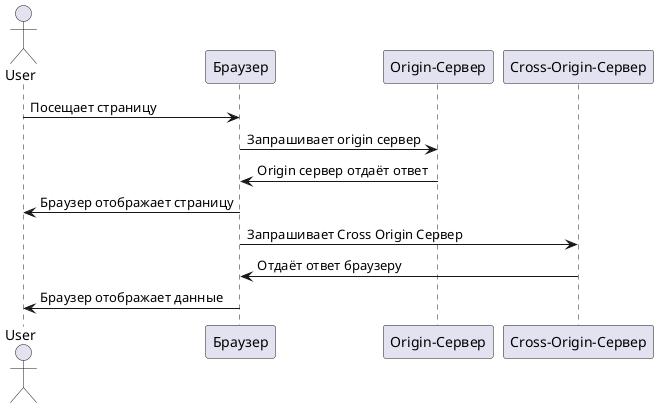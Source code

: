 @startuml

actor        User                      as user
participant  "Браузер"                 as browser
participant  "Origin-Сервер"           as origin_server
participant  "Cross-Origin-Сервер"     as cross_origin_server

user -> browser          : Посещает страницу
browser -> origin_server : Запрашивает origin сервер
browser <- origin_server : Origin сервер отдаёт ответ
user <- browser          : Браузер отображает страницу

browser -> cross_origin_server : Запрашивает Cross Origin Сервер
browser <- cross_origin_server : Отдаёт ответ браузеру

user <- browser          : Браузер отображает данные

@enduml